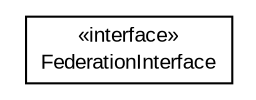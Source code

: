 #!/usr/local/bin/dot
#
# Class diagram 
# Generated by UMLGraph version R5_6-24-gf6e263 (http://www.umlgraph.org/)
#

digraph G {
	edge [fontname="arial",fontsize=10,labelfontname="arial",labelfontsize=10];
	node [fontname="arial",fontsize=10,shape=plaintext];
	nodesep=0.25;
	ranksep=0.5;
	// org.miloss.fgsms.plugins.federation.FederationInterface
	c652 [label=<<table title="org.miloss.fgsms.plugins.federation.FederationInterface" border="0" cellborder="1" cellspacing="0" cellpadding="2" port="p" href="./FederationInterface.html">
		<tr><td><table border="0" cellspacing="0" cellpadding="1">
<tr><td align="center" balign="center"> &#171;interface&#187; </td></tr>
<tr><td align="center" balign="center"> FederationInterface </td></tr>
		</table></td></tr>
		</table>>, URL="./FederationInterface.html", fontname="arial", fontcolor="black", fontsize=10.0];
}

